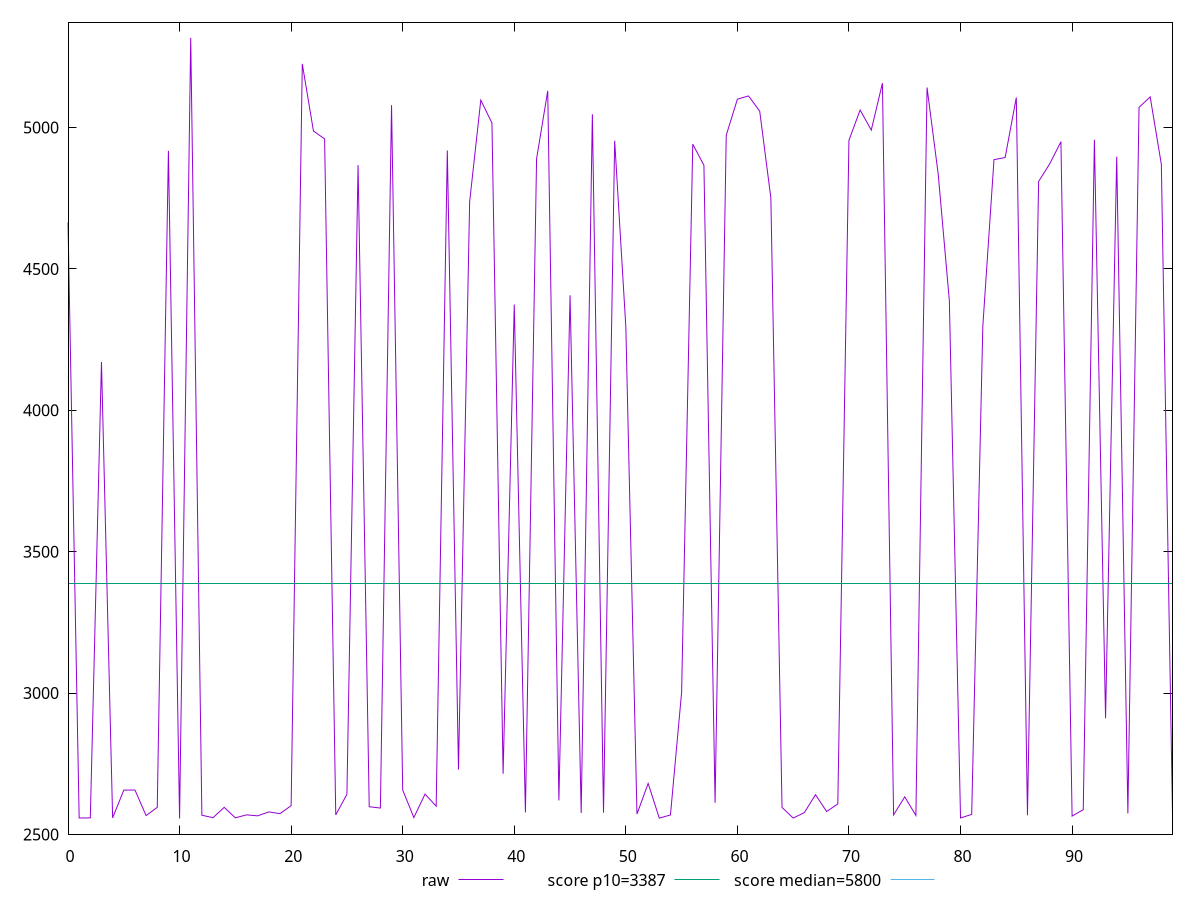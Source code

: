 reset

$raw <<EOF
0 4663.738840562858
1 2558.2239999999993
2 2558.588
3 4170.639400790616
4 2558.6043999999997
5 2656.795634969025
6 2657.244229808808
7 2566.8467
8 2595.7468244366455
9 4917.596072020496
10 2556.4013999999997
11 5316.788604922357
12 2568.058
13 2559.338
14 2595.8677281154633
15 2558.927
16 2569.3178999999996
17 2565.863
18 2579.839
19 2573.613
20 2601.8005541557313
21 5224.972557226992
22 4987.5794599731435
23 4959.536969689253
24 2569.317
25 2641.922813677216
26 4867.053815698203
27 2598.0760900651558
28 2593.43487983017
29 5079.122349009789
30 2657.174091939545
31 2559.8266
32 2642.658003322601
33 2600.067
34 4918.742905743678
35 2729.667052664795
36 4737.360680333586
37 5096.876484118575
38 5015.72002248778
39 2714.4681149369817
40 4373.8579658081135
41 2577.919
42 4889.030196917455
43 5129.647665865485
44 2620.4440434379585
45 4406.5765934229075
46 2575.904
47 5046.919482317425
48 2576.992
49 4953.022602978565
50 4295.331887877442
51 2572.1800000000003
52 2680.3960005393983
53 2557.806
54 2568.973
55 3002.6742294990545
56 4941.158610057973
57 4866.306745210791
58 2612.1294801612858
59 4972.644117592801
60 5100.150137367399
61 5111.563690613019
62 5057.741913865541
63 4750.925301765084
64 2595.725679766083
65 2557.993
66 2577.231736976395
67 2640.6671295951846
68 2581.163538152314
69 2607.934529253388
70 4954.870209291397
71 5061.794651130639
72 4990.822157223879
73 5156.805267394839
74 2569.248
75 2633.0749149903877
76 2567.229
77 5141.353574402594
78 4834.892292621038
79 4386.921229632315
80 2558.3469999999998
81 2570.995
82 4298.36385001102
83 4886.297738484634
84 4893.83260246403
85 5106.014981781001
86 2567.7705
87 4809.3138825153965
88 4871.867245766649
89 4949.576964953236
90 2564.965
91 2587.651295975113
92 4956.751940049189
93 2911.058080791474
94 4896.886031985727
95 2574.182
96 5071.058941042927
97 5108.163752959804
98 4869.755723826206
99 2572.216
EOF

set key outside below
set xrange [0:99]
set yrange [2501.1936559015526:5371.996349020804]
set trange [2501.1936559015526:5371.996349020804]
set terminal svg size 640, 500 enhanced background rgb 'white'
set output "reports/report_00033_2021-03-01T14-23-16.841Z/speed-index/samples/astro-inner/raw/values.svg"

plot $raw title "raw" with line, \
     3387 title "score p10=3387", \
     5800 title "score median=5800"

reset
